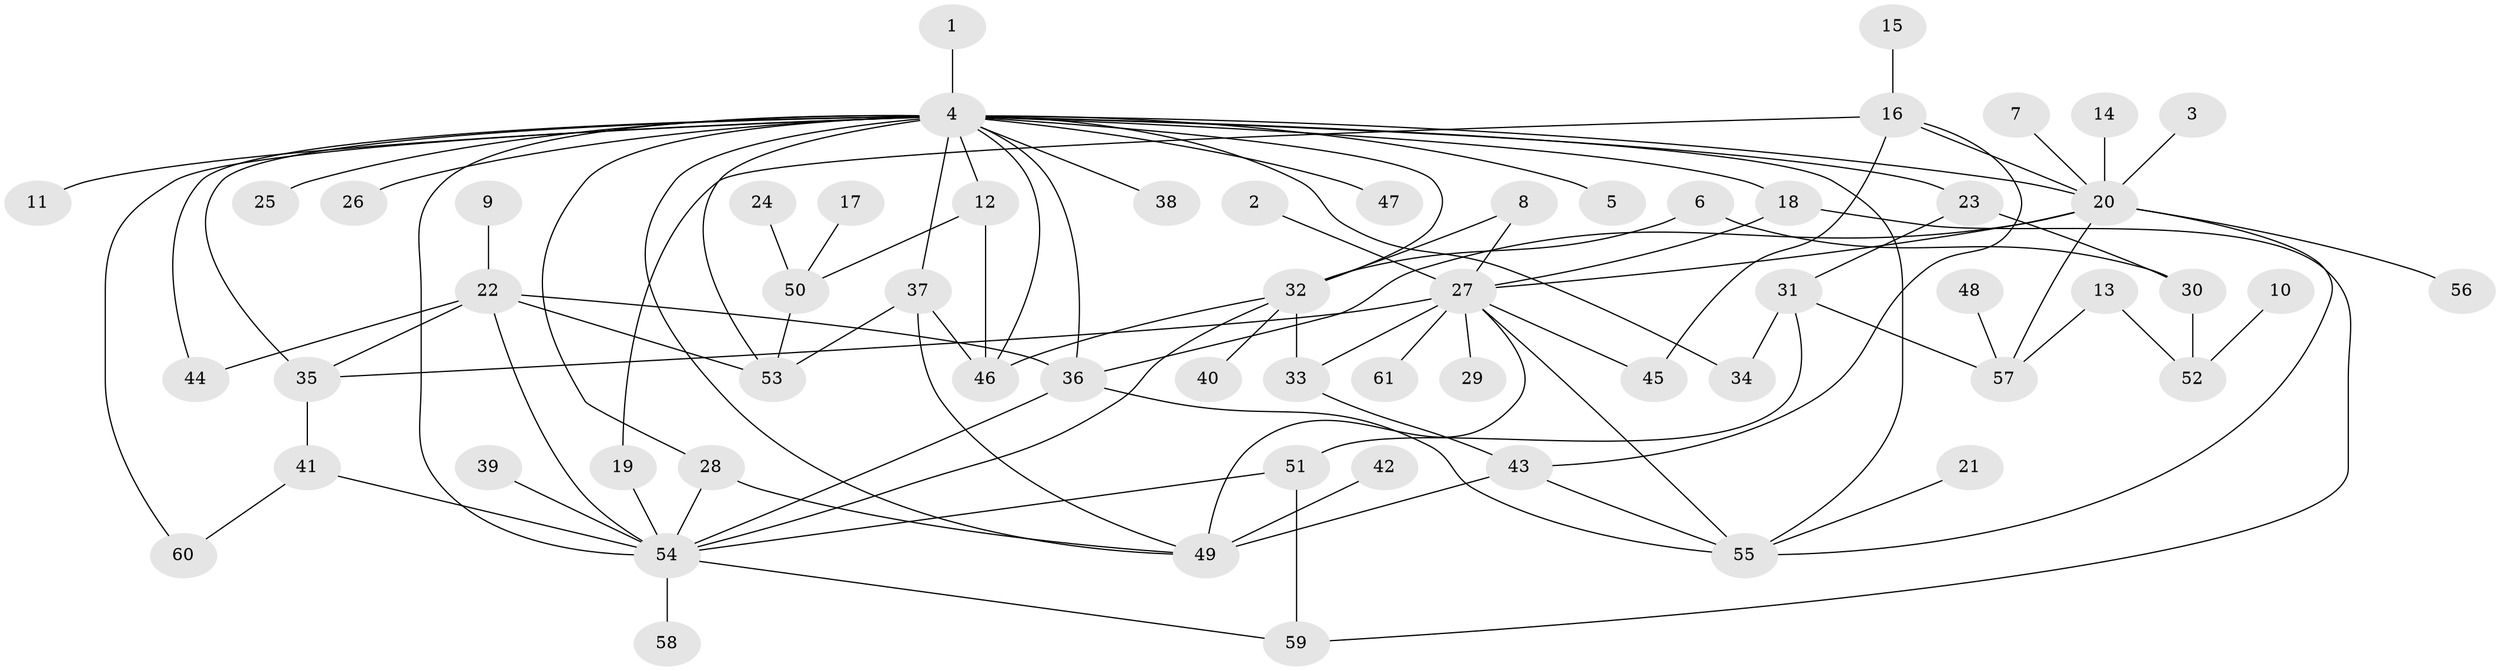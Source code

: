 // original degree distribution, {28: 0.008264462809917356, 3: 0.1322314049586777, 15: 0.008264462809917356, 12: 0.008264462809917356, 1: 0.47107438016528924, 6: 0.024793388429752067, 4: 0.09090909090909091, 8: 0.01652892561983471, 2: 0.19834710743801653, 13: 0.008264462809917356, 5: 0.024793388429752067, 10: 0.008264462809917356}
// Generated by graph-tools (version 1.1) at 2025/01/03/09/25 03:01:44]
// undirected, 61 vertices, 97 edges
graph export_dot {
graph [start="1"]
  node [color=gray90,style=filled];
  1;
  2;
  3;
  4;
  5;
  6;
  7;
  8;
  9;
  10;
  11;
  12;
  13;
  14;
  15;
  16;
  17;
  18;
  19;
  20;
  21;
  22;
  23;
  24;
  25;
  26;
  27;
  28;
  29;
  30;
  31;
  32;
  33;
  34;
  35;
  36;
  37;
  38;
  39;
  40;
  41;
  42;
  43;
  44;
  45;
  46;
  47;
  48;
  49;
  50;
  51;
  52;
  53;
  54;
  55;
  56;
  57;
  58;
  59;
  60;
  61;
  1 -- 4 [weight=1.0];
  2 -- 27 [weight=1.0];
  3 -- 20 [weight=1.0];
  4 -- 5 [weight=1.0];
  4 -- 11 [weight=1.0];
  4 -- 12 [weight=1.0];
  4 -- 18 [weight=1.0];
  4 -- 20 [weight=1.0];
  4 -- 23 [weight=1.0];
  4 -- 25 [weight=1.0];
  4 -- 26 [weight=1.0];
  4 -- 28 [weight=1.0];
  4 -- 32 [weight=1.0];
  4 -- 34 [weight=1.0];
  4 -- 35 [weight=2.0];
  4 -- 36 [weight=1.0];
  4 -- 37 [weight=1.0];
  4 -- 38 [weight=1.0];
  4 -- 44 [weight=1.0];
  4 -- 46 [weight=1.0];
  4 -- 47 [weight=1.0];
  4 -- 49 [weight=1.0];
  4 -- 53 [weight=1.0];
  4 -- 54 [weight=1.0];
  4 -- 55 [weight=1.0];
  4 -- 60 [weight=1.0];
  6 -- 30 [weight=1.0];
  6 -- 32 [weight=1.0];
  7 -- 20 [weight=1.0];
  8 -- 27 [weight=1.0];
  8 -- 32 [weight=1.0];
  9 -- 22 [weight=1.0];
  10 -- 52 [weight=1.0];
  12 -- 46 [weight=1.0];
  12 -- 50 [weight=1.0];
  13 -- 52 [weight=1.0];
  13 -- 57 [weight=1.0];
  14 -- 20 [weight=1.0];
  15 -- 16 [weight=1.0];
  16 -- 19 [weight=1.0];
  16 -- 20 [weight=1.0];
  16 -- 43 [weight=1.0];
  16 -- 45 [weight=1.0];
  17 -- 50 [weight=1.0];
  18 -- 27 [weight=1.0];
  18 -- 59 [weight=1.0];
  19 -- 54 [weight=1.0];
  20 -- 27 [weight=1.0];
  20 -- 36 [weight=1.0];
  20 -- 55 [weight=1.0];
  20 -- 56 [weight=1.0];
  20 -- 57 [weight=1.0];
  21 -- 55 [weight=1.0];
  22 -- 35 [weight=1.0];
  22 -- 36 [weight=1.0];
  22 -- 44 [weight=1.0];
  22 -- 53 [weight=1.0];
  22 -- 54 [weight=1.0];
  23 -- 30 [weight=1.0];
  23 -- 31 [weight=1.0];
  24 -- 50 [weight=1.0];
  27 -- 29 [weight=1.0];
  27 -- 33 [weight=1.0];
  27 -- 35 [weight=1.0];
  27 -- 45 [weight=1.0];
  27 -- 49 [weight=1.0];
  27 -- 55 [weight=1.0];
  27 -- 61 [weight=1.0];
  28 -- 49 [weight=1.0];
  28 -- 54 [weight=1.0];
  30 -- 52 [weight=1.0];
  31 -- 34 [weight=1.0];
  31 -- 51 [weight=1.0];
  31 -- 57 [weight=1.0];
  32 -- 33 [weight=1.0];
  32 -- 40 [weight=1.0];
  32 -- 46 [weight=1.0];
  32 -- 54 [weight=1.0];
  33 -- 43 [weight=1.0];
  35 -- 41 [weight=1.0];
  36 -- 54 [weight=1.0];
  36 -- 55 [weight=1.0];
  37 -- 46 [weight=1.0];
  37 -- 49 [weight=1.0];
  37 -- 53 [weight=1.0];
  39 -- 54 [weight=1.0];
  41 -- 54 [weight=1.0];
  41 -- 60 [weight=1.0];
  42 -- 49 [weight=1.0];
  43 -- 49 [weight=1.0];
  43 -- 55 [weight=1.0];
  48 -- 57 [weight=1.0];
  50 -- 53 [weight=1.0];
  51 -- 54 [weight=1.0];
  51 -- 59 [weight=1.0];
  54 -- 58 [weight=1.0];
  54 -- 59 [weight=1.0];
}
